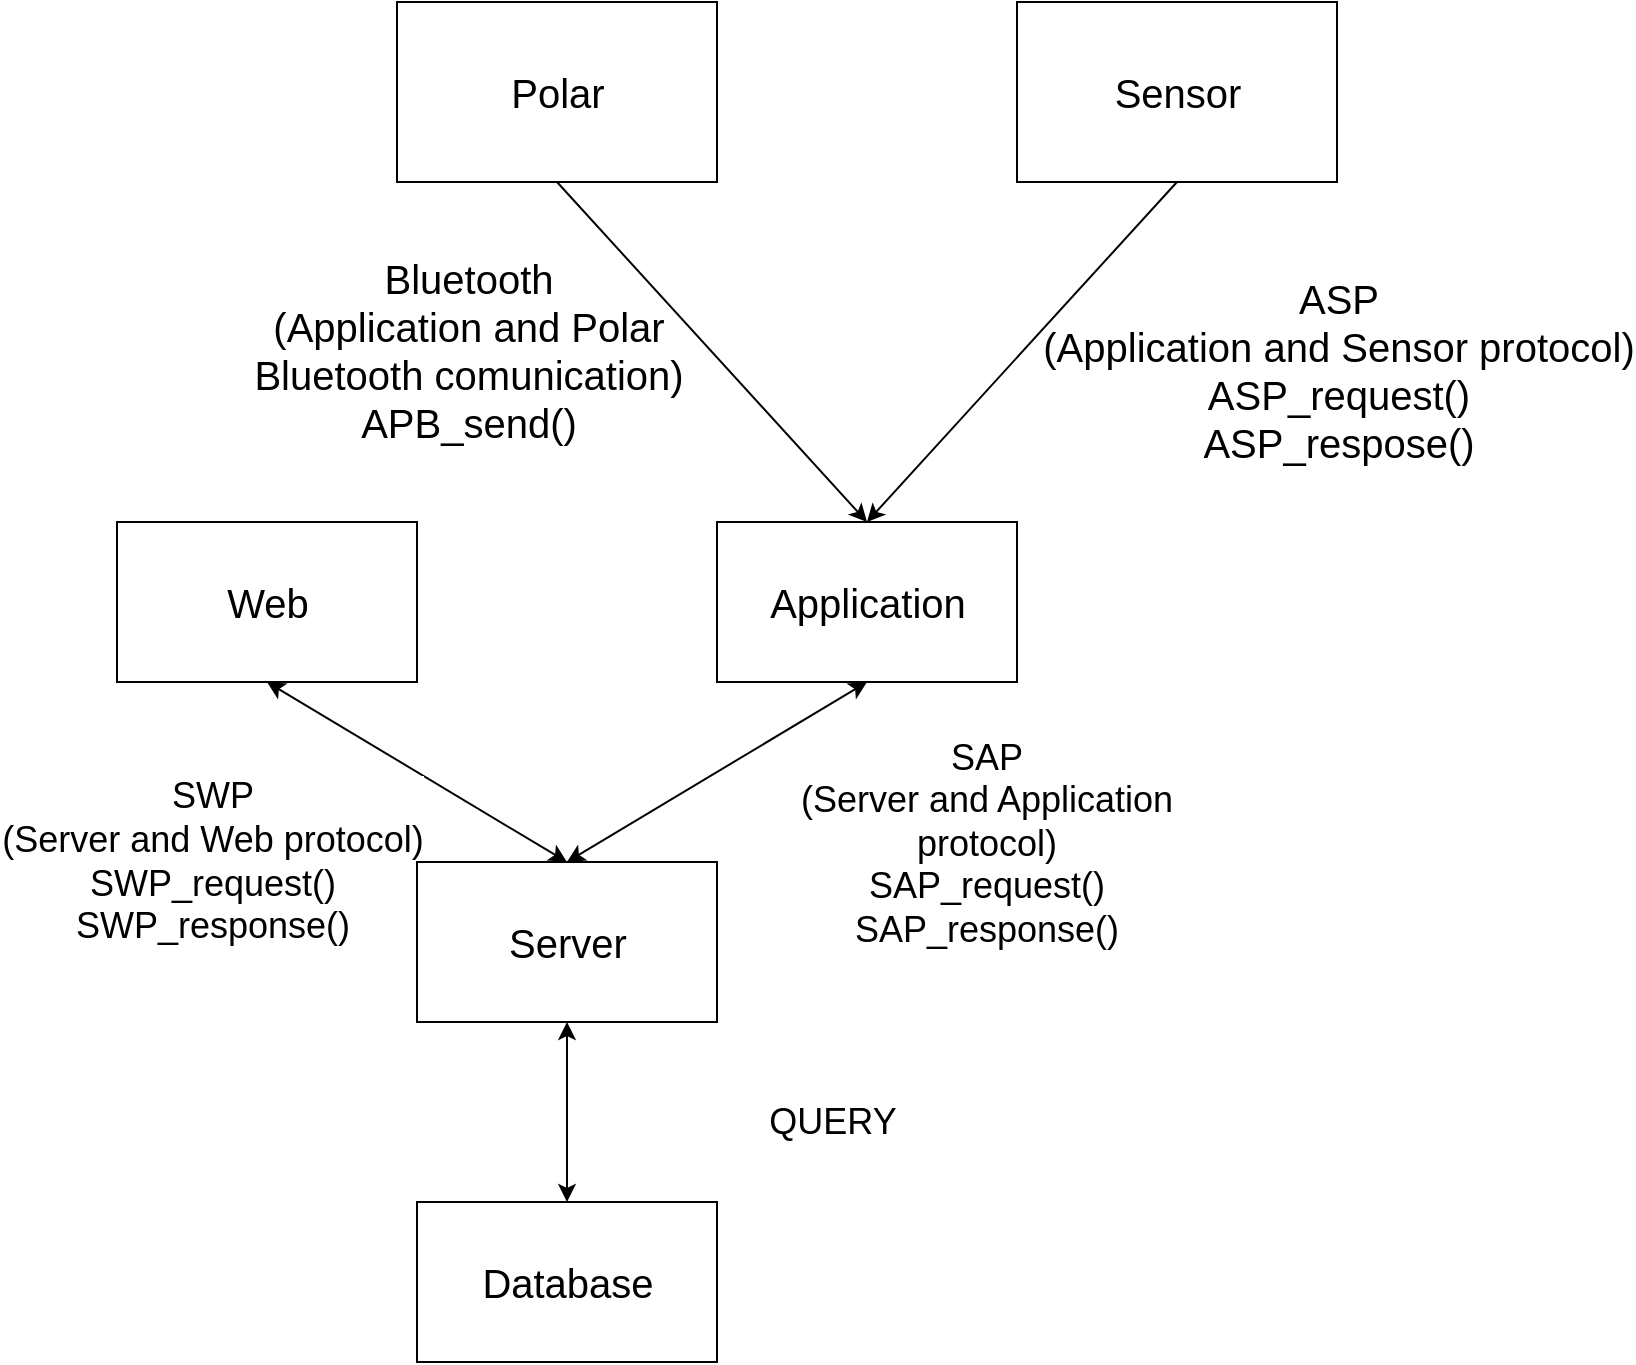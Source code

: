 <mxfile version="10.9.7" type="google"><diagram id="shMsVSheqzbzl-xPXhkX" name="Page-1"><mxGraphModel dx="1237" dy="1716" grid="1" gridSize="10" guides="1" tooltips="1" connect="1" arrows="1" fold="1" page="1" pageScale="1" pageWidth="827" pageHeight="1169" background="#ffffff" math="0" shadow="0"><root><mxCell id="0"/><mxCell id="1" parent="0"/><mxCell id="RFQhQ4pZQ0gIMTVhioWu-15" value="" style="endArrow=classic;startArrow=classic;html=1;fontSize=30;exitX=0.5;exitY=1;exitDx=0;exitDy=0;entryX=0.5;entryY=0;entryDx=0;entryDy=0;" parent="1" source="3UL6tjbleOAaVglHv8V_-9" target="3UL6tjbleOAaVglHv8V_-10" edge="1"><mxGeometry width="50" height="50" relative="1" as="geometry"><mxPoint x="265.912" y="-210.471" as="sourcePoint"/><mxPoint x="396.5" y="-210.471" as="targetPoint"/></mxGeometry></mxCell><mxCell id="RFQhQ4pZQ0gIMTVhioWu-19" value="QUERY" style="text;html=1;resizable=0;points=[];align=center;verticalAlign=middle;labelBackgroundColor=#ffffff;fontSize=18;" parent="RFQhQ4pZQ0gIMTVhioWu-15" vertex="1" connectable="0"><mxGeometry x="0.321" y="-4" relative="1" as="geometry"><mxPoint x="136" y="-9.5" as="offset"/></mxGeometry></mxCell><mxCell id="RFQhQ4pZQ0gIMTVhioWu-16" value="" style="endArrow=classic;startArrow=classic;html=1;fontSize=30;entryX=0.5;entryY=0;entryDx=0;entryDy=0;exitX=0.5;exitY=1;exitDx=0;exitDy=0;" parent="1" source="3UL6tjbleOAaVglHv8V_-8" target="3UL6tjbleOAaVglHv8V_-9" edge="1"><mxGeometry width="50" height="50" relative="1" as="geometry"><mxPoint x="79.588" y="-259.471" as="sourcePoint"/><mxPoint x="238.412" y="-399.471" as="targetPoint"/></mxGeometry></mxCell><mxCell id="RFQhQ4pZQ0gIMTVhioWu-20" value="SWP&lt;br&gt;(Server and Web protocol)&lt;br&gt;SWP_request()&lt;br&gt;SWP_response()" style="text;html=1;resizable=0;points=[];align=center;verticalAlign=middle;labelBackgroundColor=#ffffff;fontSize=18;" parent="RFQhQ4pZQ0gIMTVhioWu-16" vertex="1" connectable="0"><mxGeometry x="0.298" y="2" relative="1" as="geometry"><mxPoint x="-126.5" y="33" as="offset"/></mxGeometry></mxCell><mxCell id="RFQhQ4pZQ0gIMTVhioWu-17" value="SAP&lt;br&gt;(Server and Application&lt;br&gt;&amp;nbsp;protocol)&amp;nbsp;&lt;br&gt;SAP_request()&lt;br&gt;SAP_response()" style="endArrow=classic;startArrow=classic;html=1;fontSize=18;entryX=0.5;entryY=1;entryDx=0;entryDy=0;exitX=0.5;exitY=0;exitDx=0;exitDy=0;" parent="1" source="3UL6tjbleOAaVglHv8V_-9" target="3UL6tjbleOAaVglHv8V_-4" edge="1"><mxGeometry x="1" y="-100" width="50" height="50" relative="1" as="geometry"><mxPoint x="238.0" y="-400" as="sourcePoint"/><mxPoint x="19.588" y="-545.353" as="targetPoint"/><Array as="points"/><mxPoint x="8" y="-5" as="offset"/></mxGeometry></mxCell><mxCell id="3UL6tjbleOAaVglHv8V_-3" value="Sensor" style="rounded=0;whiteSpace=wrap;html=1;fontSize=20;" parent="1" vertex="1"><mxGeometry x="513.5" y="-750" width="160" height="90" as="geometry"/></mxCell><mxCell id="3UL6tjbleOAaVglHv8V_-4" value="Application" style="rounded=0;whiteSpace=wrap;html=1;fontSize=20;" parent="1" vertex="1"><mxGeometry x="363.5" y="-490" width="150" height="80" as="geometry"/></mxCell><mxCell id="3UL6tjbleOAaVglHv8V_-8" value="Web" style="rounded=0;whiteSpace=wrap;html=1;fontSize=20;" parent="1" vertex="1"><mxGeometry x="63.5" y="-490" width="150" height="80" as="geometry"/></mxCell><mxCell id="3UL6tjbleOAaVglHv8V_-9" value="Server" style="rounded=0;whiteSpace=wrap;html=1;fontSize=20;" parent="1" vertex="1"><mxGeometry x="213.5" y="-320" width="150" height="80" as="geometry"/></mxCell><mxCell id="3UL6tjbleOAaVglHv8V_-10" value="Database" style="rounded=0;whiteSpace=wrap;html=1;fontSize=20;" parent="1" vertex="1"><mxGeometry x="213.5" y="-150" width="150" height="80" as="geometry"/></mxCell><mxCell id="3UL6tjbleOAaVglHv8V_-16" value="Bluetooth&lt;br&gt;(Application and Polar&lt;br&gt;Bluetooth comunication)&lt;br&gt;APB_send()" style="text;html=1;fontSize=20;align=center;" parent="1" vertex="1"><mxGeometry x="119" y="-630" width="240" height="35" as="geometry"/></mxCell><mxCell id="3UL6tjbleOAaVglHv8V_-17" value="" style="endArrow=classic;html=1;fontSize=20;exitX=0.5;exitY=1;exitDx=0;exitDy=0;entryX=0.5;entryY=0;entryDx=0;entryDy=0;" parent="1" source="3UL6tjbleOAaVglHv8V_-3" target="3UL6tjbleOAaVglHv8V_-4" edge="1"><mxGeometry width="50" height="50" relative="1" as="geometry"><mxPoint x="64" y="-705" as="sourcePoint"/><mxPoint x="114" y="-755" as="targetPoint"/></mxGeometry></mxCell><mxCell id="3UL6tjbleOAaVglHv8V_-19" value="Polar" style="rounded=0;whiteSpace=wrap;html=1;fontSize=20;" parent="1" vertex="1"><mxGeometry x="203.5" y="-750" width="160" height="90" as="geometry"/></mxCell><mxCell id="3UL6tjbleOAaVglHv8V_-20" value="" style="endArrow=classic;html=1;fontSize=20;exitX=0.5;exitY=1;exitDx=0;exitDy=0;entryX=0.5;entryY=0;entryDx=0;entryDy=0;" parent="1" source="3UL6tjbleOAaVglHv8V_-19" target="3UL6tjbleOAaVglHv8V_-4" edge="1"><mxGeometry width="50" height="50" relative="1" as="geometry"><mxPoint x="-6" y="-700" as="sourcePoint"/><mxPoint x="99" y="-585" as="targetPoint"/></mxGeometry></mxCell><mxCell id="3UL6tjbleOAaVglHv8V_-21" value="ASP&lt;br&gt;(Application and Sensor protocol)&lt;br&gt;ASP_request()&lt;br&gt;ASP_respose()" style="text;html=1;fontSize=20;align=center;" parent="1" vertex="1"><mxGeometry x="558.5" y="-620" width="230" height="100" as="geometry"/></mxCell></root></mxGraphModel></diagram></mxfile>